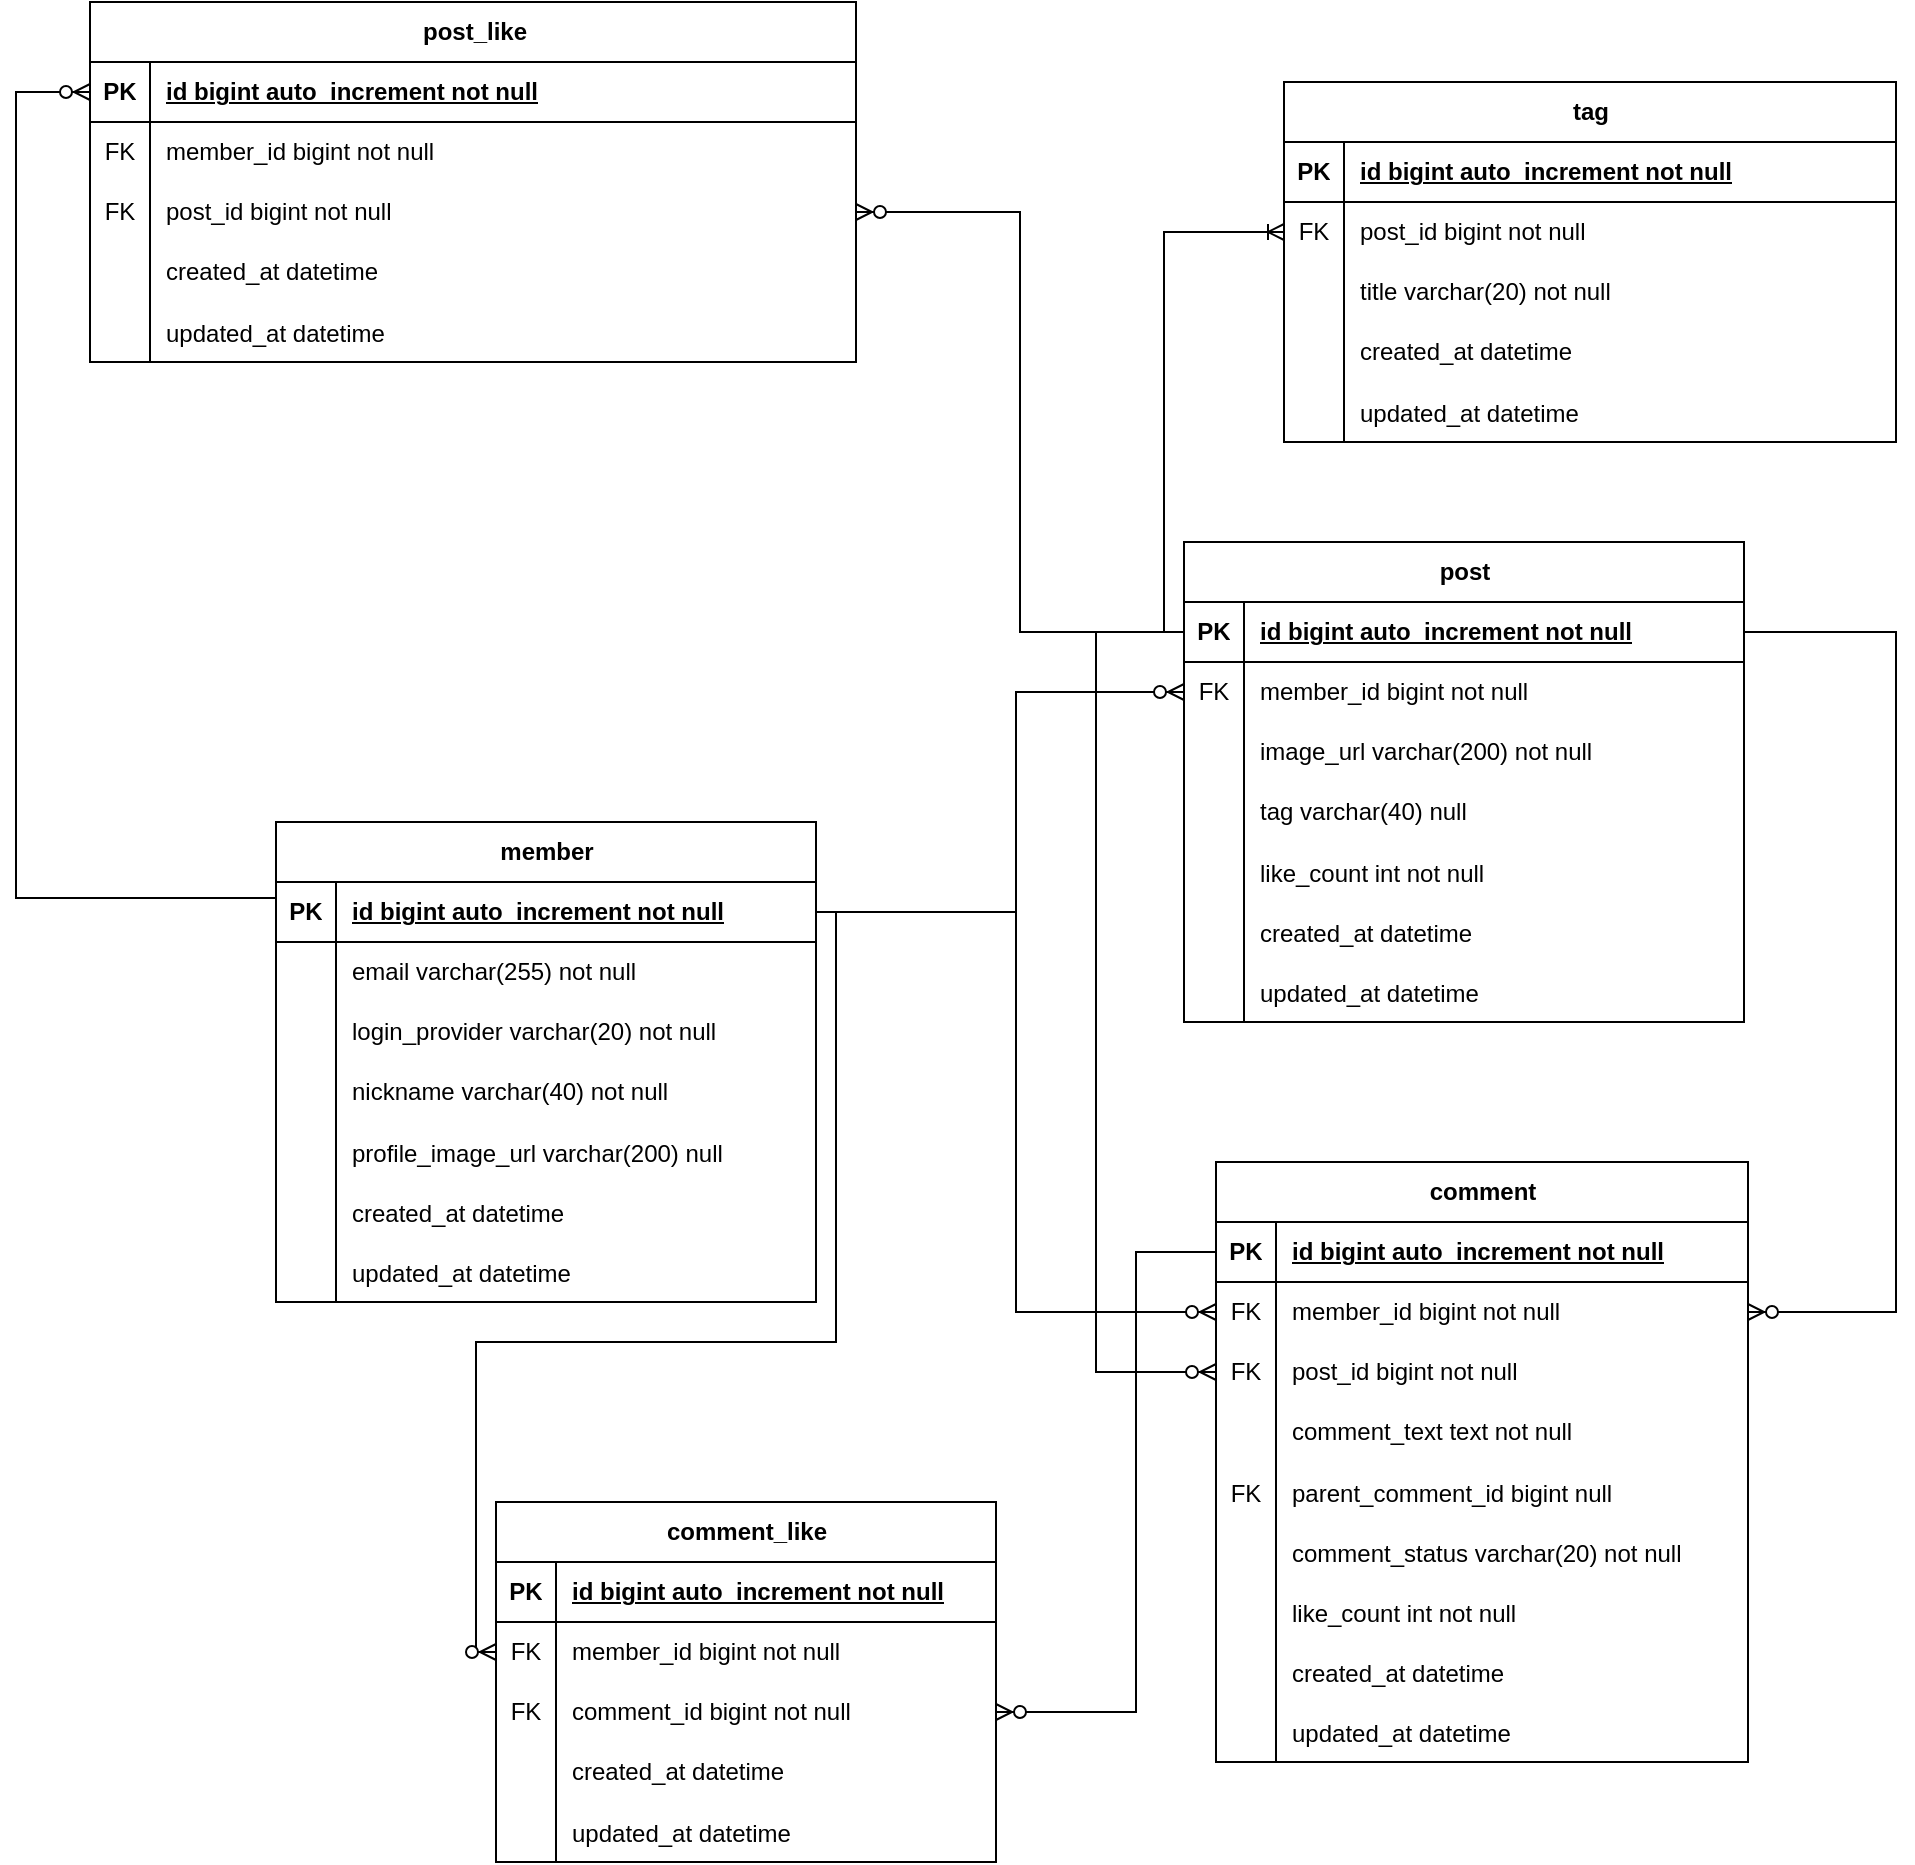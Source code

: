 <mxfile version="24.2.5" type="github">
  <diagram id="C5RBs43oDa-KdzZeNtuy" name="Page-1">
    <mxGraphModel dx="2069" dy="1954" grid="1" gridSize="10" guides="1" tooltips="1" connect="1" arrows="1" fold="1" page="1" pageScale="1" pageWidth="827" pageHeight="1169" math="0" shadow="0">
      <root>
        <mxCell id="WIyWlLk6GJQsqaUBKTNV-0" />
        <mxCell id="WIyWlLk6GJQsqaUBKTNV-1" parent="WIyWlLk6GJQsqaUBKTNV-0" />
        <mxCell id="ZYRQew-c0iRV19jDSgAl-0" value="member" style="shape=table;startSize=30;container=1;collapsible=1;childLayout=tableLayout;fixedRows=1;rowLines=0;fontStyle=1;align=center;resizeLast=1;html=1;" parent="WIyWlLk6GJQsqaUBKTNV-1" vertex="1">
          <mxGeometry x="-40" y="280" width="270" height="240" as="geometry" />
        </mxCell>
        <mxCell id="ZYRQew-c0iRV19jDSgAl-1" value="" style="shape=tableRow;horizontal=0;startSize=0;swimlaneHead=0;swimlaneBody=0;fillColor=none;collapsible=0;dropTarget=0;points=[[0,0.5],[1,0.5]];portConstraint=eastwest;top=0;left=0;right=0;bottom=1;" parent="ZYRQew-c0iRV19jDSgAl-0" vertex="1">
          <mxGeometry y="30" width="270" height="30" as="geometry" />
        </mxCell>
        <mxCell id="ZYRQew-c0iRV19jDSgAl-2" value="PK" style="shape=partialRectangle;connectable=0;fillColor=none;top=0;left=0;bottom=0;right=0;fontStyle=1;overflow=hidden;whiteSpace=wrap;html=1;" parent="ZYRQew-c0iRV19jDSgAl-1" vertex="1">
          <mxGeometry width="30" height="30" as="geometry">
            <mxRectangle width="30" height="30" as="alternateBounds" />
          </mxGeometry>
        </mxCell>
        <mxCell id="ZYRQew-c0iRV19jDSgAl-3" value="id bigint auto_increment not null" style="shape=partialRectangle;connectable=0;fillColor=none;top=0;left=0;bottom=0;right=0;align=left;spacingLeft=6;fontStyle=5;overflow=hidden;whiteSpace=wrap;html=1;" parent="ZYRQew-c0iRV19jDSgAl-1" vertex="1">
          <mxGeometry x="30" width="240" height="30" as="geometry">
            <mxRectangle width="240" height="30" as="alternateBounds" />
          </mxGeometry>
        </mxCell>
        <mxCell id="ZYRQew-c0iRV19jDSgAl-4" value="" style="shape=tableRow;horizontal=0;startSize=0;swimlaneHead=0;swimlaneBody=0;fillColor=none;collapsible=0;dropTarget=0;points=[[0,0.5],[1,0.5]];portConstraint=eastwest;top=0;left=0;right=0;bottom=0;" parent="ZYRQew-c0iRV19jDSgAl-0" vertex="1">
          <mxGeometry y="60" width="270" height="30" as="geometry" />
        </mxCell>
        <mxCell id="ZYRQew-c0iRV19jDSgAl-5" value="" style="shape=partialRectangle;connectable=0;fillColor=none;top=0;left=0;bottom=0;right=0;editable=1;overflow=hidden;whiteSpace=wrap;html=1;" parent="ZYRQew-c0iRV19jDSgAl-4" vertex="1">
          <mxGeometry width="30" height="30" as="geometry">
            <mxRectangle width="30" height="30" as="alternateBounds" />
          </mxGeometry>
        </mxCell>
        <mxCell id="ZYRQew-c0iRV19jDSgAl-6" value="email varchar(255) not null" style="shape=partialRectangle;connectable=0;fillColor=none;top=0;left=0;bottom=0;right=0;align=left;spacingLeft=6;overflow=hidden;whiteSpace=wrap;html=1;" parent="ZYRQew-c0iRV19jDSgAl-4" vertex="1">
          <mxGeometry x="30" width="240" height="30" as="geometry">
            <mxRectangle width="240" height="30" as="alternateBounds" />
          </mxGeometry>
        </mxCell>
        <mxCell id="ZYRQew-c0iRV19jDSgAl-7" value="" style="shape=tableRow;horizontal=0;startSize=0;swimlaneHead=0;swimlaneBody=0;fillColor=none;collapsible=0;dropTarget=0;points=[[0,0.5],[1,0.5]];portConstraint=eastwest;top=0;left=0;right=0;bottom=0;" parent="ZYRQew-c0iRV19jDSgAl-0" vertex="1">
          <mxGeometry y="90" width="270" height="30" as="geometry" />
        </mxCell>
        <mxCell id="ZYRQew-c0iRV19jDSgAl-8" value="" style="shape=partialRectangle;connectable=0;fillColor=none;top=0;left=0;bottom=0;right=0;editable=1;overflow=hidden;whiteSpace=wrap;html=1;" parent="ZYRQew-c0iRV19jDSgAl-7" vertex="1">
          <mxGeometry width="30" height="30" as="geometry">
            <mxRectangle width="30" height="30" as="alternateBounds" />
          </mxGeometry>
        </mxCell>
        <mxCell id="ZYRQew-c0iRV19jDSgAl-9" value="login_provider varchar(20) not null" style="shape=partialRectangle;connectable=0;fillColor=none;top=0;left=0;bottom=0;right=0;align=left;spacingLeft=6;overflow=hidden;whiteSpace=wrap;html=1;" parent="ZYRQew-c0iRV19jDSgAl-7" vertex="1">
          <mxGeometry x="30" width="240" height="30" as="geometry">
            <mxRectangle width="240" height="30" as="alternateBounds" />
          </mxGeometry>
        </mxCell>
        <mxCell id="ZYRQew-c0iRV19jDSgAl-10" value="" style="shape=tableRow;horizontal=0;startSize=0;swimlaneHead=0;swimlaneBody=0;fillColor=none;collapsible=0;dropTarget=0;points=[[0,0.5],[1,0.5]];portConstraint=eastwest;top=0;left=0;right=0;bottom=0;" parent="ZYRQew-c0iRV19jDSgAl-0" vertex="1">
          <mxGeometry y="120" width="270" height="30" as="geometry" />
        </mxCell>
        <mxCell id="ZYRQew-c0iRV19jDSgAl-11" value="" style="shape=partialRectangle;connectable=0;fillColor=none;top=0;left=0;bottom=0;right=0;editable=1;overflow=hidden;whiteSpace=wrap;html=1;" parent="ZYRQew-c0iRV19jDSgAl-10" vertex="1">
          <mxGeometry width="30" height="30" as="geometry">
            <mxRectangle width="30" height="30" as="alternateBounds" />
          </mxGeometry>
        </mxCell>
        <mxCell id="ZYRQew-c0iRV19jDSgAl-12" value="nickname varchar(40) not null" style="shape=partialRectangle;connectable=0;fillColor=none;top=0;left=0;bottom=0;right=0;align=left;spacingLeft=6;overflow=hidden;whiteSpace=wrap;html=1;" parent="ZYRQew-c0iRV19jDSgAl-10" vertex="1">
          <mxGeometry x="30" width="240" height="30" as="geometry">
            <mxRectangle width="240" height="30" as="alternateBounds" />
          </mxGeometry>
        </mxCell>
        <mxCell id="ZYRQew-c0iRV19jDSgAl-13" value="" style="shape=tableRow;horizontal=0;startSize=0;swimlaneHead=0;swimlaneBody=0;fillColor=none;collapsible=0;dropTarget=0;points=[[0,0.5],[1,0.5]];portConstraint=eastwest;top=0;left=0;right=0;bottom=0;" parent="ZYRQew-c0iRV19jDSgAl-0" vertex="1">
          <mxGeometry y="150" width="270" height="30" as="geometry" />
        </mxCell>
        <mxCell id="ZYRQew-c0iRV19jDSgAl-14" value="" style="shape=partialRectangle;connectable=0;fillColor=none;top=0;left=0;bottom=0;right=0;editable=1;overflow=hidden;" parent="ZYRQew-c0iRV19jDSgAl-13" vertex="1">
          <mxGeometry width="30" height="30" as="geometry">
            <mxRectangle width="30" height="30" as="alternateBounds" />
          </mxGeometry>
        </mxCell>
        <mxCell id="ZYRQew-c0iRV19jDSgAl-15" value="profile_image_url varchar(200) null" style="shape=partialRectangle;connectable=0;fillColor=none;top=0;left=0;bottom=0;right=0;align=left;spacingLeft=6;overflow=hidden;" parent="ZYRQew-c0iRV19jDSgAl-13" vertex="1">
          <mxGeometry x="30" width="240" height="30" as="geometry">
            <mxRectangle width="240" height="30" as="alternateBounds" />
          </mxGeometry>
        </mxCell>
        <mxCell id="ZYRQew-c0iRV19jDSgAl-16" value="" style="shape=tableRow;horizontal=0;startSize=0;swimlaneHead=0;swimlaneBody=0;fillColor=none;collapsible=0;dropTarget=0;points=[[0,0.5],[1,0.5]];portConstraint=eastwest;top=0;left=0;right=0;bottom=0;" parent="ZYRQew-c0iRV19jDSgAl-0" vertex="1">
          <mxGeometry y="180" width="270" height="30" as="geometry" />
        </mxCell>
        <mxCell id="ZYRQew-c0iRV19jDSgAl-17" value="" style="shape=partialRectangle;connectable=0;fillColor=none;top=0;left=0;bottom=0;right=0;editable=1;overflow=hidden;" parent="ZYRQew-c0iRV19jDSgAl-16" vertex="1">
          <mxGeometry width="30" height="30" as="geometry">
            <mxRectangle width="30" height="30" as="alternateBounds" />
          </mxGeometry>
        </mxCell>
        <mxCell id="ZYRQew-c0iRV19jDSgAl-18" value="created_at datetime" style="shape=partialRectangle;connectable=0;fillColor=none;top=0;left=0;bottom=0;right=0;align=left;spacingLeft=6;overflow=hidden;" parent="ZYRQew-c0iRV19jDSgAl-16" vertex="1">
          <mxGeometry x="30" width="240" height="30" as="geometry">
            <mxRectangle width="240" height="30" as="alternateBounds" />
          </mxGeometry>
        </mxCell>
        <mxCell id="ZYRQew-c0iRV19jDSgAl-19" value="" style="shape=tableRow;horizontal=0;startSize=0;swimlaneHead=0;swimlaneBody=0;fillColor=none;collapsible=0;dropTarget=0;points=[[0,0.5],[1,0.5]];portConstraint=eastwest;top=0;left=0;right=0;bottom=0;" parent="ZYRQew-c0iRV19jDSgAl-0" vertex="1">
          <mxGeometry y="210" width="270" height="30" as="geometry" />
        </mxCell>
        <mxCell id="ZYRQew-c0iRV19jDSgAl-20" value="" style="shape=partialRectangle;connectable=0;fillColor=none;top=0;left=0;bottom=0;right=0;editable=1;overflow=hidden;" parent="ZYRQew-c0iRV19jDSgAl-19" vertex="1">
          <mxGeometry width="30" height="30" as="geometry">
            <mxRectangle width="30" height="30" as="alternateBounds" />
          </mxGeometry>
        </mxCell>
        <mxCell id="ZYRQew-c0iRV19jDSgAl-21" value="updated_at datetime" style="shape=partialRectangle;connectable=0;fillColor=none;top=0;left=0;bottom=0;right=0;align=left;spacingLeft=6;overflow=hidden;" parent="ZYRQew-c0iRV19jDSgAl-19" vertex="1">
          <mxGeometry x="30" width="240" height="30" as="geometry">
            <mxRectangle width="240" height="30" as="alternateBounds" />
          </mxGeometry>
        </mxCell>
        <mxCell id="ZYRQew-c0iRV19jDSgAl-22" value="" style="fontSize=12;html=1;endArrow=ERzeroToMany;endFill=1;rounded=0;entryX=0;entryY=0.5;entryDx=0;entryDy=0;exitX=1;exitY=0.5;exitDx=0;exitDy=0;edgeStyle=orthogonalEdgeStyle;" parent="WIyWlLk6GJQsqaUBKTNV-1" source="ZYRQew-c0iRV19jDSgAl-1" target="ZYRQew-c0iRV19jDSgAl-43" edge="1">
          <mxGeometry width="100" height="100" relative="1" as="geometry">
            <mxPoint x="550" y="240" as="sourcePoint" />
            <mxPoint x="630" y="140" as="targetPoint" />
            <Array as="points">
              <mxPoint x="330" y="325" />
              <mxPoint x="330" y="215" />
            </Array>
          </mxGeometry>
        </mxCell>
        <mxCell id="ZYRQew-c0iRV19jDSgAl-23" value="post_like" style="shape=table;startSize=30;container=1;collapsible=1;childLayout=tableLayout;fixedRows=1;rowLines=0;fontStyle=1;align=center;resizeLast=1;html=1;" parent="WIyWlLk6GJQsqaUBKTNV-1" vertex="1">
          <mxGeometry x="-133" y="-130" width="383" height="180" as="geometry" />
        </mxCell>
        <mxCell id="ZYRQew-c0iRV19jDSgAl-24" value="" style="shape=tableRow;horizontal=0;startSize=0;swimlaneHead=0;swimlaneBody=0;fillColor=none;collapsible=0;dropTarget=0;points=[[0,0.5],[1,0.5]];portConstraint=eastwest;top=0;left=0;right=0;bottom=1;" parent="ZYRQew-c0iRV19jDSgAl-23" vertex="1">
          <mxGeometry y="30" width="383" height="30" as="geometry" />
        </mxCell>
        <mxCell id="ZYRQew-c0iRV19jDSgAl-25" value="PK" style="shape=partialRectangle;connectable=0;fillColor=none;top=0;left=0;bottom=0;right=0;fontStyle=1;overflow=hidden;whiteSpace=wrap;html=1;" parent="ZYRQew-c0iRV19jDSgAl-24" vertex="1">
          <mxGeometry width="30" height="30" as="geometry">
            <mxRectangle width="30" height="30" as="alternateBounds" />
          </mxGeometry>
        </mxCell>
        <mxCell id="ZYRQew-c0iRV19jDSgAl-26" value="id bigint auto_increment not null" style="shape=partialRectangle;connectable=0;fillColor=none;top=0;left=0;bottom=0;right=0;align=left;spacingLeft=6;fontStyle=5;overflow=hidden;whiteSpace=wrap;html=1;" parent="ZYRQew-c0iRV19jDSgAl-24" vertex="1">
          <mxGeometry x="30" width="353" height="30" as="geometry">
            <mxRectangle width="353" height="30" as="alternateBounds" />
          </mxGeometry>
        </mxCell>
        <mxCell id="ZYRQew-c0iRV19jDSgAl-27" value="" style="shape=tableRow;horizontal=0;startSize=0;swimlaneHead=0;swimlaneBody=0;fillColor=none;collapsible=0;dropTarget=0;points=[[0,0.5],[1,0.5]];portConstraint=eastwest;top=0;left=0;right=0;bottom=0;" parent="ZYRQew-c0iRV19jDSgAl-23" vertex="1">
          <mxGeometry y="60" width="383" height="30" as="geometry" />
        </mxCell>
        <mxCell id="ZYRQew-c0iRV19jDSgAl-28" value="&lt;div&gt;FK&lt;/div&gt;" style="shape=partialRectangle;connectable=0;fillColor=none;top=0;left=0;bottom=0;right=0;editable=1;overflow=hidden;whiteSpace=wrap;html=1;" parent="ZYRQew-c0iRV19jDSgAl-27" vertex="1">
          <mxGeometry width="30" height="30" as="geometry">
            <mxRectangle width="30" height="30" as="alternateBounds" />
          </mxGeometry>
        </mxCell>
        <mxCell id="ZYRQew-c0iRV19jDSgAl-29" value="member_id bigint not null" style="shape=partialRectangle;connectable=0;fillColor=none;top=0;left=0;bottom=0;right=0;align=left;spacingLeft=6;overflow=hidden;whiteSpace=wrap;html=1;" parent="ZYRQew-c0iRV19jDSgAl-27" vertex="1">
          <mxGeometry x="30" width="353" height="30" as="geometry">
            <mxRectangle width="353" height="30" as="alternateBounds" />
          </mxGeometry>
        </mxCell>
        <mxCell id="ZYRQew-c0iRV19jDSgAl-30" value="" style="shape=tableRow;horizontal=0;startSize=0;swimlaneHead=0;swimlaneBody=0;fillColor=none;collapsible=0;dropTarget=0;points=[[0,0.5],[1,0.5]];portConstraint=eastwest;top=0;left=0;right=0;bottom=0;" parent="ZYRQew-c0iRV19jDSgAl-23" vertex="1">
          <mxGeometry y="90" width="383" height="30" as="geometry" />
        </mxCell>
        <mxCell id="ZYRQew-c0iRV19jDSgAl-31" value="FK" style="shape=partialRectangle;connectable=0;fillColor=none;top=0;left=0;bottom=0;right=0;editable=1;overflow=hidden;whiteSpace=wrap;html=1;" parent="ZYRQew-c0iRV19jDSgAl-30" vertex="1">
          <mxGeometry width="30" height="30" as="geometry">
            <mxRectangle width="30" height="30" as="alternateBounds" />
          </mxGeometry>
        </mxCell>
        <mxCell id="ZYRQew-c0iRV19jDSgAl-32" value="post_id bigint not null" style="shape=partialRectangle;connectable=0;fillColor=none;top=0;left=0;bottom=0;right=0;align=left;spacingLeft=6;overflow=hidden;whiteSpace=wrap;html=1;" parent="ZYRQew-c0iRV19jDSgAl-30" vertex="1">
          <mxGeometry x="30" width="353" height="30" as="geometry">
            <mxRectangle width="353" height="30" as="alternateBounds" />
          </mxGeometry>
        </mxCell>
        <mxCell id="ZYRQew-c0iRV19jDSgAl-33" value="" style="shape=tableRow;horizontal=0;startSize=0;swimlaneHead=0;swimlaneBody=0;fillColor=none;collapsible=0;dropTarget=0;points=[[0,0.5],[1,0.5]];portConstraint=eastwest;top=0;left=0;right=0;bottom=0;" parent="ZYRQew-c0iRV19jDSgAl-23" vertex="1">
          <mxGeometry y="120" width="383" height="30" as="geometry" />
        </mxCell>
        <mxCell id="ZYRQew-c0iRV19jDSgAl-34" value="" style="shape=partialRectangle;connectable=0;fillColor=none;top=0;left=0;bottom=0;right=0;editable=1;overflow=hidden;whiteSpace=wrap;html=1;" parent="ZYRQew-c0iRV19jDSgAl-33" vertex="1">
          <mxGeometry width="30" height="30" as="geometry">
            <mxRectangle width="30" height="30" as="alternateBounds" />
          </mxGeometry>
        </mxCell>
        <mxCell id="ZYRQew-c0iRV19jDSgAl-35" value="created_at datetime" style="shape=partialRectangle;connectable=0;fillColor=none;top=0;left=0;bottom=0;right=0;align=left;spacingLeft=6;overflow=hidden;whiteSpace=wrap;html=1;" parent="ZYRQew-c0iRV19jDSgAl-33" vertex="1">
          <mxGeometry x="30" width="353" height="30" as="geometry">
            <mxRectangle width="353" height="30" as="alternateBounds" />
          </mxGeometry>
        </mxCell>
        <mxCell id="ZYRQew-c0iRV19jDSgAl-36" value="" style="shape=tableRow;horizontal=0;startSize=0;swimlaneHead=0;swimlaneBody=0;fillColor=none;collapsible=0;dropTarget=0;points=[[0,0.5],[1,0.5]];portConstraint=eastwest;top=0;left=0;right=0;bottom=0;" parent="ZYRQew-c0iRV19jDSgAl-23" vertex="1">
          <mxGeometry y="150" width="383" height="30" as="geometry" />
        </mxCell>
        <mxCell id="ZYRQew-c0iRV19jDSgAl-37" value="" style="shape=partialRectangle;connectable=0;fillColor=none;top=0;left=0;bottom=0;right=0;editable=1;overflow=hidden;" parent="ZYRQew-c0iRV19jDSgAl-36" vertex="1">
          <mxGeometry width="30" height="30" as="geometry">
            <mxRectangle width="30" height="30" as="alternateBounds" />
          </mxGeometry>
        </mxCell>
        <mxCell id="ZYRQew-c0iRV19jDSgAl-38" value="updated_at datetime" style="shape=partialRectangle;connectable=0;fillColor=none;top=0;left=0;bottom=0;right=0;align=left;spacingLeft=6;overflow=hidden;" parent="ZYRQew-c0iRV19jDSgAl-36" vertex="1">
          <mxGeometry x="30" width="353" height="30" as="geometry">
            <mxRectangle width="353" height="30" as="alternateBounds" />
          </mxGeometry>
        </mxCell>
        <mxCell id="ZYRQew-c0iRV19jDSgAl-39" value="post" style="shape=table;startSize=30;container=1;collapsible=1;childLayout=tableLayout;fixedRows=1;rowLines=0;fontStyle=1;align=center;resizeLast=1;html=1;" parent="WIyWlLk6GJQsqaUBKTNV-1" vertex="1">
          <mxGeometry x="414" y="140" width="280" height="240" as="geometry" />
        </mxCell>
        <mxCell id="ZYRQew-c0iRV19jDSgAl-40" value="" style="shape=tableRow;horizontal=0;startSize=0;swimlaneHead=0;swimlaneBody=0;fillColor=none;collapsible=0;dropTarget=0;points=[[0,0.5],[1,0.5]];portConstraint=eastwest;top=0;left=0;right=0;bottom=1;" parent="ZYRQew-c0iRV19jDSgAl-39" vertex="1">
          <mxGeometry y="30" width="280" height="30" as="geometry" />
        </mxCell>
        <mxCell id="ZYRQew-c0iRV19jDSgAl-41" value="PK" style="shape=partialRectangle;connectable=0;fillColor=none;top=0;left=0;bottom=0;right=0;fontStyle=1;overflow=hidden;whiteSpace=wrap;html=1;" parent="ZYRQew-c0iRV19jDSgAl-40" vertex="1">
          <mxGeometry width="30" height="30" as="geometry">
            <mxRectangle width="30" height="30" as="alternateBounds" />
          </mxGeometry>
        </mxCell>
        <mxCell id="ZYRQew-c0iRV19jDSgAl-42" value="id bigint auto_increment not null" style="shape=partialRectangle;connectable=0;fillColor=none;top=0;left=0;bottom=0;right=0;align=left;spacingLeft=6;fontStyle=5;overflow=hidden;whiteSpace=wrap;html=1;" parent="ZYRQew-c0iRV19jDSgAl-40" vertex="1">
          <mxGeometry x="30" width="250" height="30" as="geometry">
            <mxRectangle width="250" height="30" as="alternateBounds" />
          </mxGeometry>
        </mxCell>
        <mxCell id="ZYRQew-c0iRV19jDSgAl-43" value="" style="shape=tableRow;horizontal=0;startSize=0;swimlaneHead=0;swimlaneBody=0;fillColor=none;collapsible=0;dropTarget=0;points=[[0,0.5],[1,0.5]];portConstraint=eastwest;top=0;left=0;right=0;bottom=0;" parent="ZYRQew-c0iRV19jDSgAl-39" vertex="1">
          <mxGeometry y="60" width="280" height="30" as="geometry" />
        </mxCell>
        <mxCell id="ZYRQew-c0iRV19jDSgAl-44" value="FK" style="shape=partialRectangle;connectable=0;fillColor=none;top=0;left=0;bottom=0;right=0;editable=1;overflow=hidden;whiteSpace=wrap;html=1;" parent="ZYRQew-c0iRV19jDSgAl-43" vertex="1">
          <mxGeometry width="30" height="30" as="geometry">
            <mxRectangle width="30" height="30" as="alternateBounds" />
          </mxGeometry>
        </mxCell>
        <mxCell id="ZYRQew-c0iRV19jDSgAl-45" value="member_id bigint not null" style="shape=partialRectangle;connectable=0;fillColor=none;top=0;left=0;bottom=0;right=0;align=left;spacingLeft=6;overflow=hidden;whiteSpace=wrap;html=1;" parent="ZYRQew-c0iRV19jDSgAl-43" vertex="1">
          <mxGeometry x="30" width="250" height="30" as="geometry">
            <mxRectangle width="250" height="30" as="alternateBounds" />
          </mxGeometry>
        </mxCell>
        <mxCell id="ZYRQew-c0iRV19jDSgAl-46" value="" style="shape=tableRow;horizontal=0;startSize=0;swimlaneHead=0;swimlaneBody=0;fillColor=none;collapsible=0;dropTarget=0;points=[[0,0.5],[1,0.5]];portConstraint=eastwest;top=0;left=0;right=0;bottom=0;" parent="ZYRQew-c0iRV19jDSgAl-39" vertex="1">
          <mxGeometry y="90" width="280" height="30" as="geometry" />
        </mxCell>
        <mxCell id="ZYRQew-c0iRV19jDSgAl-47" value="" style="shape=partialRectangle;connectable=0;fillColor=none;top=0;left=0;bottom=0;right=0;editable=1;overflow=hidden;whiteSpace=wrap;html=1;" parent="ZYRQew-c0iRV19jDSgAl-46" vertex="1">
          <mxGeometry width="30" height="30" as="geometry">
            <mxRectangle width="30" height="30" as="alternateBounds" />
          </mxGeometry>
        </mxCell>
        <mxCell id="ZYRQew-c0iRV19jDSgAl-48" value="image_url varchar(200) not null" style="shape=partialRectangle;connectable=0;fillColor=none;top=0;left=0;bottom=0;right=0;align=left;spacingLeft=6;overflow=hidden;whiteSpace=wrap;html=1;" parent="ZYRQew-c0iRV19jDSgAl-46" vertex="1">
          <mxGeometry x="30" width="250" height="30" as="geometry">
            <mxRectangle width="250" height="30" as="alternateBounds" />
          </mxGeometry>
        </mxCell>
        <mxCell id="ZYRQew-c0iRV19jDSgAl-49" value="" style="shape=tableRow;horizontal=0;startSize=0;swimlaneHead=0;swimlaneBody=0;fillColor=none;collapsible=0;dropTarget=0;points=[[0,0.5],[1,0.5]];portConstraint=eastwest;top=0;left=0;right=0;bottom=0;" parent="ZYRQew-c0iRV19jDSgAl-39" vertex="1">
          <mxGeometry y="120" width="280" height="30" as="geometry" />
        </mxCell>
        <mxCell id="ZYRQew-c0iRV19jDSgAl-50" value="" style="shape=partialRectangle;connectable=0;fillColor=none;top=0;left=0;bottom=0;right=0;editable=1;overflow=hidden;whiteSpace=wrap;html=1;" parent="ZYRQew-c0iRV19jDSgAl-49" vertex="1">
          <mxGeometry width="30" height="30" as="geometry">
            <mxRectangle width="30" height="30" as="alternateBounds" />
          </mxGeometry>
        </mxCell>
        <mxCell id="ZYRQew-c0iRV19jDSgAl-51" value="tag varchar(40) null" style="shape=partialRectangle;connectable=0;fillColor=none;top=0;left=0;bottom=0;right=0;align=left;spacingLeft=6;overflow=hidden;whiteSpace=wrap;html=1;" parent="ZYRQew-c0iRV19jDSgAl-49" vertex="1">
          <mxGeometry x="30" width="250" height="30" as="geometry">
            <mxRectangle width="250" height="30" as="alternateBounds" />
          </mxGeometry>
        </mxCell>
        <mxCell id="ZYRQew-c0iRV19jDSgAl-52" value="" style="shape=tableRow;horizontal=0;startSize=0;swimlaneHead=0;swimlaneBody=0;fillColor=none;collapsible=0;dropTarget=0;points=[[0,0.5],[1,0.5]];portConstraint=eastwest;top=0;left=0;right=0;bottom=0;" parent="ZYRQew-c0iRV19jDSgAl-39" vertex="1">
          <mxGeometry y="150" width="280" height="30" as="geometry" />
        </mxCell>
        <mxCell id="ZYRQew-c0iRV19jDSgAl-53" value="" style="shape=partialRectangle;connectable=0;fillColor=none;top=0;left=0;bottom=0;right=0;editable=1;overflow=hidden;" parent="ZYRQew-c0iRV19jDSgAl-52" vertex="1">
          <mxGeometry width="30" height="30" as="geometry">
            <mxRectangle width="30" height="30" as="alternateBounds" />
          </mxGeometry>
        </mxCell>
        <mxCell id="ZYRQew-c0iRV19jDSgAl-54" value="like_count int not null" style="shape=partialRectangle;connectable=0;fillColor=none;top=0;left=0;bottom=0;right=0;align=left;spacingLeft=6;overflow=hidden;" parent="ZYRQew-c0iRV19jDSgAl-52" vertex="1">
          <mxGeometry x="30" width="250" height="30" as="geometry">
            <mxRectangle width="250" height="30" as="alternateBounds" />
          </mxGeometry>
        </mxCell>
        <mxCell id="ZYRQew-c0iRV19jDSgAl-55" value="" style="shape=tableRow;horizontal=0;startSize=0;swimlaneHead=0;swimlaneBody=0;fillColor=none;collapsible=0;dropTarget=0;points=[[0,0.5],[1,0.5]];portConstraint=eastwest;top=0;left=0;right=0;bottom=0;" parent="ZYRQew-c0iRV19jDSgAl-39" vertex="1">
          <mxGeometry y="180" width="280" height="30" as="geometry" />
        </mxCell>
        <mxCell id="ZYRQew-c0iRV19jDSgAl-56" value="" style="shape=partialRectangle;connectable=0;fillColor=none;top=0;left=0;bottom=0;right=0;editable=1;overflow=hidden;" parent="ZYRQew-c0iRV19jDSgAl-55" vertex="1">
          <mxGeometry width="30" height="30" as="geometry">
            <mxRectangle width="30" height="30" as="alternateBounds" />
          </mxGeometry>
        </mxCell>
        <mxCell id="ZYRQew-c0iRV19jDSgAl-57" value="created_at datetime" style="shape=partialRectangle;connectable=0;fillColor=none;top=0;left=0;bottom=0;right=0;align=left;spacingLeft=6;overflow=hidden;" parent="ZYRQew-c0iRV19jDSgAl-55" vertex="1">
          <mxGeometry x="30" width="250" height="30" as="geometry">
            <mxRectangle width="250" height="30" as="alternateBounds" />
          </mxGeometry>
        </mxCell>
        <mxCell id="ZYRQew-c0iRV19jDSgAl-58" value="" style="shape=tableRow;horizontal=0;startSize=0;swimlaneHead=0;swimlaneBody=0;fillColor=none;collapsible=0;dropTarget=0;points=[[0,0.5],[1,0.5]];portConstraint=eastwest;top=0;left=0;right=0;bottom=0;" parent="ZYRQew-c0iRV19jDSgAl-39" vertex="1">
          <mxGeometry y="210" width="280" height="30" as="geometry" />
        </mxCell>
        <mxCell id="ZYRQew-c0iRV19jDSgAl-59" value="" style="shape=partialRectangle;connectable=0;fillColor=none;top=0;left=0;bottom=0;right=0;editable=1;overflow=hidden;" parent="ZYRQew-c0iRV19jDSgAl-58" vertex="1">
          <mxGeometry width="30" height="30" as="geometry">
            <mxRectangle width="30" height="30" as="alternateBounds" />
          </mxGeometry>
        </mxCell>
        <mxCell id="ZYRQew-c0iRV19jDSgAl-60" value="updated_at datetime" style="shape=partialRectangle;connectable=0;fillColor=none;top=0;left=0;bottom=0;right=0;align=left;spacingLeft=6;overflow=hidden;" parent="ZYRQew-c0iRV19jDSgAl-58" vertex="1">
          <mxGeometry x="30" width="250" height="30" as="geometry">
            <mxRectangle width="250" height="30" as="alternateBounds" />
          </mxGeometry>
        </mxCell>
        <mxCell id="ZYRQew-c0iRV19jDSgAl-61" value="" style="fontSize=12;html=1;endArrow=ERzeroToMany;endFill=1;rounded=0;exitX=0;exitY=0.267;exitDx=0;exitDy=0;exitPerimeter=0;entryX=0;entryY=0.5;entryDx=0;entryDy=0;edgeStyle=orthogonalEdgeStyle;" parent="WIyWlLk6GJQsqaUBKTNV-1" source="ZYRQew-c0iRV19jDSgAl-1" target="ZYRQew-c0iRV19jDSgAl-24" edge="1">
          <mxGeometry width="100" height="100" relative="1" as="geometry">
            <mxPoint x="-160" y="390" as="sourcePoint" />
            <mxPoint x="-270" y="530" as="targetPoint" />
            <Array as="points">
              <mxPoint x="-170" y="318" />
              <mxPoint x="-170" y="-85" />
            </Array>
          </mxGeometry>
        </mxCell>
        <mxCell id="ZYRQew-c0iRV19jDSgAl-62" value="" style="fontSize=12;html=1;endArrow=ERzeroToMany;endFill=1;rounded=0;exitX=0;exitY=0.5;exitDx=0;exitDy=0;entryX=1;entryY=0.5;entryDx=0;entryDy=0;edgeStyle=orthogonalEdgeStyle;" parent="WIyWlLk6GJQsqaUBKTNV-1" source="ZYRQew-c0iRV19jDSgAl-40" target="ZYRQew-c0iRV19jDSgAl-30" edge="1">
          <mxGeometry width="100" height="100" relative="1" as="geometry">
            <mxPoint x="730" y="620" as="sourcePoint" />
            <mxPoint x="650" y="360" as="targetPoint" />
          </mxGeometry>
        </mxCell>
        <mxCell id="ZYRQew-c0iRV19jDSgAl-63" value="" style="fontSize=12;html=1;endArrow=ERzeroToMany;endFill=1;rounded=0;entryX=0;entryY=0.5;entryDx=0;entryDy=0;exitX=1;exitY=0.5;exitDx=0;exitDy=0;edgeStyle=orthogonalEdgeStyle;" parent="WIyWlLk6GJQsqaUBKTNV-1" source="ZYRQew-c0iRV19jDSgAl-1" target="ZYRQew-c0iRV19jDSgAl-69" edge="1">
          <mxGeometry width="100" height="100" relative="1" as="geometry">
            <mxPoint x="550" y="700" as="sourcePoint" />
            <mxPoint x="650" y="600" as="targetPoint" />
          </mxGeometry>
        </mxCell>
        <mxCell id="ZYRQew-c0iRV19jDSgAl-64" value="" style="fontSize=12;html=1;endArrow=ERzeroToMany;endFill=1;rounded=0;exitX=1;exitY=0.5;exitDx=0;exitDy=0;entryX=1;entryY=0.5;entryDx=0;entryDy=0;edgeStyle=orthogonalEdgeStyle;" parent="WIyWlLk6GJQsqaUBKTNV-1" source="ZYRQew-c0iRV19jDSgAl-40" target="ZYRQew-c0iRV19jDSgAl-69" edge="1">
          <mxGeometry width="100" height="100" relative="1" as="geometry">
            <mxPoint x="748.5" y="245" as="sourcePoint" />
            <mxPoint x="748.5" y="555" as="targetPoint" />
            <Array as="points">
              <mxPoint x="770" y="185" />
              <mxPoint x="770" y="525" />
            </Array>
          </mxGeometry>
        </mxCell>
        <mxCell id="ZYRQew-c0iRV19jDSgAl-65" value="comment" style="shape=table;startSize=30;container=1;collapsible=1;childLayout=tableLayout;fixedRows=1;rowLines=0;fontStyle=1;align=center;resizeLast=1;html=1;" parent="WIyWlLk6GJQsqaUBKTNV-1" vertex="1">
          <mxGeometry x="430" y="450" width="266" height="300" as="geometry" />
        </mxCell>
        <mxCell id="ZYRQew-c0iRV19jDSgAl-66" value="" style="shape=tableRow;horizontal=0;startSize=0;swimlaneHead=0;swimlaneBody=0;fillColor=none;collapsible=0;dropTarget=0;points=[[0,0.5],[1,0.5]];portConstraint=eastwest;top=0;left=0;right=0;bottom=1;" parent="ZYRQew-c0iRV19jDSgAl-65" vertex="1">
          <mxGeometry y="30" width="266" height="30" as="geometry" />
        </mxCell>
        <mxCell id="ZYRQew-c0iRV19jDSgAl-67" value="PK" style="shape=partialRectangle;connectable=0;fillColor=none;top=0;left=0;bottom=0;right=0;fontStyle=1;overflow=hidden;whiteSpace=wrap;html=1;" parent="ZYRQew-c0iRV19jDSgAl-66" vertex="1">
          <mxGeometry width="30" height="30" as="geometry">
            <mxRectangle width="30" height="30" as="alternateBounds" />
          </mxGeometry>
        </mxCell>
        <mxCell id="ZYRQew-c0iRV19jDSgAl-68" value="id bigint auto_increment not null" style="shape=partialRectangle;connectable=0;fillColor=none;top=0;left=0;bottom=0;right=0;align=left;spacingLeft=6;fontStyle=5;overflow=hidden;whiteSpace=wrap;html=1;" parent="ZYRQew-c0iRV19jDSgAl-66" vertex="1">
          <mxGeometry x="30" width="236" height="30" as="geometry">
            <mxRectangle width="236" height="30" as="alternateBounds" />
          </mxGeometry>
        </mxCell>
        <mxCell id="ZYRQew-c0iRV19jDSgAl-69" value="" style="shape=tableRow;horizontal=0;startSize=0;swimlaneHead=0;swimlaneBody=0;fillColor=none;collapsible=0;dropTarget=0;points=[[0,0.5],[1,0.5]];portConstraint=eastwest;top=0;left=0;right=0;bottom=0;" parent="ZYRQew-c0iRV19jDSgAl-65" vertex="1">
          <mxGeometry y="60" width="266" height="30" as="geometry" />
        </mxCell>
        <mxCell id="ZYRQew-c0iRV19jDSgAl-70" value="FK" style="shape=partialRectangle;connectable=0;fillColor=none;top=0;left=0;bottom=0;right=0;editable=1;overflow=hidden;whiteSpace=wrap;html=1;" parent="ZYRQew-c0iRV19jDSgAl-69" vertex="1">
          <mxGeometry width="30" height="30" as="geometry">
            <mxRectangle width="30" height="30" as="alternateBounds" />
          </mxGeometry>
        </mxCell>
        <mxCell id="ZYRQew-c0iRV19jDSgAl-71" value="member_id bigint not null" style="shape=partialRectangle;connectable=0;fillColor=none;top=0;left=0;bottom=0;right=0;align=left;spacingLeft=6;overflow=hidden;whiteSpace=wrap;html=1;" parent="ZYRQew-c0iRV19jDSgAl-69" vertex="1">
          <mxGeometry x="30" width="236" height="30" as="geometry">
            <mxRectangle width="236" height="30" as="alternateBounds" />
          </mxGeometry>
        </mxCell>
        <mxCell id="ZYRQew-c0iRV19jDSgAl-72" value="" style="shape=tableRow;horizontal=0;startSize=0;swimlaneHead=0;swimlaneBody=0;fillColor=none;collapsible=0;dropTarget=0;points=[[0,0.5],[1,0.5]];portConstraint=eastwest;top=0;left=0;right=0;bottom=0;" parent="ZYRQew-c0iRV19jDSgAl-65" vertex="1">
          <mxGeometry y="90" width="266" height="30" as="geometry" />
        </mxCell>
        <mxCell id="ZYRQew-c0iRV19jDSgAl-73" value="FK" style="shape=partialRectangle;connectable=0;fillColor=none;top=0;left=0;bottom=0;right=0;editable=1;overflow=hidden;whiteSpace=wrap;html=1;" parent="ZYRQew-c0iRV19jDSgAl-72" vertex="1">
          <mxGeometry width="30" height="30" as="geometry">
            <mxRectangle width="30" height="30" as="alternateBounds" />
          </mxGeometry>
        </mxCell>
        <mxCell id="ZYRQew-c0iRV19jDSgAl-74" value="post_id bigint not null" style="shape=partialRectangle;connectable=0;fillColor=none;top=0;left=0;bottom=0;right=0;align=left;spacingLeft=6;overflow=hidden;whiteSpace=wrap;html=1;" parent="ZYRQew-c0iRV19jDSgAl-72" vertex="1">
          <mxGeometry x="30" width="236" height="30" as="geometry">
            <mxRectangle width="236" height="30" as="alternateBounds" />
          </mxGeometry>
        </mxCell>
        <mxCell id="ZYRQew-c0iRV19jDSgAl-75" value="" style="shape=tableRow;horizontal=0;startSize=0;swimlaneHead=0;swimlaneBody=0;fillColor=none;collapsible=0;dropTarget=0;points=[[0,0.5],[1,0.5]];portConstraint=eastwest;top=0;left=0;right=0;bottom=0;" parent="ZYRQew-c0iRV19jDSgAl-65" vertex="1">
          <mxGeometry y="120" width="266" height="30" as="geometry" />
        </mxCell>
        <mxCell id="ZYRQew-c0iRV19jDSgAl-76" value="" style="shape=partialRectangle;connectable=0;fillColor=none;top=0;left=0;bottom=0;right=0;editable=1;overflow=hidden;whiteSpace=wrap;html=1;" parent="ZYRQew-c0iRV19jDSgAl-75" vertex="1">
          <mxGeometry width="30" height="30" as="geometry">
            <mxRectangle width="30" height="30" as="alternateBounds" />
          </mxGeometry>
        </mxCell>
        <mxCell id="ZYRQew-c0iRV19jDSgAl-77" value="comment_text text not null" style="shape=partialRectangle;connectable=0;fillColor=none;top=0;left=0;bottom=0;right=0;align=left;spacingLeft=6;overflow=hidden;whiteSpace=wrap;html=1;" parent="ZYRQew-c0iRV19jDSgAl-75" vertex="1">
          <mxGeometry x="30" width="236" height="30" as="geometry">
            <mxRectangle width="236" height="30" as="alternateBounds" />
          </mxGeometry>
        </mxCell>
        <mxCell id="ZYRQew-c0iRV19jDSgAl-78" value="" style="shape=tableRow;horizontal=0;startSize=0;swimlaneHead=0;swimlaneBody=0;fillColor=none;collapsible=0;dropTarget=0;points=[[0,0.5],[1,0.5]];portConstraint=eastwest;top=0;left=0;right=0;bottom=0;" parent="ZYRQew-c0iRV19jDSgAl-65" vertex="1">
          <mxGeometry y="150" width="266" height="30" as="geometry" />
        </mxCell>
        <mxCell id="ZYRQew-c0iRV19jDSgAl-79" value="FK" style="shape=partialRectangle;connectable=0;fillColor=none;top=0;left=0;bottom=0;right=0;editable=1;overflow=hidden;" parent="ZYRQew-c0iRV19jDSgAl-78" vertex="1">
          <mxGeometry width="30" height="30" as="geometry">
            <mxRectangle width="30" height="30" as="alternateBounds" />
          </mxGeometry>
        </mxCell>
        <mxCell id="ZYRQew-c0iRV19jDSgAl-80" value="parent_comment_id bigint null" style="shape=partialRectangle;connectable=0;fillColor=none;top=0;left=0;bottom=0;right=0;align=left;spacingLeft=6;overflow=hidden;" parent="ZYRQew-c0iRV19jDSgAl-78" vertex="1">
          <mxGeometry x="30" width="236" height="30" as="geometry">
            <mxRectangle width="236" height="30" as="alternateBounds" />
          </mxGeometry>
        </mxCell>
        <mxCell id="ZYRQew-c0iRV19jDSgAl-81" value="" style="shape=tableRow;horizontal=0;startSize=0;swimlaneHead=0;swimlaneBody=0;fillColor=none;collapsible=0;dropTarget=0;points=[[0,0.5],[1,0.5]];portConstraint=eastwest;top=0;left=0;right=0;bottom=0;" parent="ZYRQew-c0iRV19jDSgAl-65" vertex="1">
          <mxGeometry y="180" width="266" height="30" as="geometry" />
        </mxCell>
        <mxCell id="ZYRQew-c0iRV19jDSgAl-82" value="" style="shape=partialRectangle;connectable=0;fillColor=none;top=0;left=0;bottom=0;right=0;editable=1;overflow=hidden;" parent="ZYRQew-c0iRV19jDSgAl-81" vertex="1">
          <mxGeometry width="30" height="30" as="geometry">
            <mxRectangle width="30" height="30" as="alternateBounds" />
          </mxGeometry>
        </mxCell>
        <mxCell id="ZYRQew-c0iRV19jDSgAl-83" value="comment_status varchar(20) not null" style="shape=partialRectangle;connectable=0;fillColor=none;top=0;left=0;bottom=0;right=0;align=left;spacingLeft=6;overflow=hidden;" parent="ZYRQew-c0iRV19jDSgAl-81" vertex="1">
          <mxGeometry x="30" width="236" height="30" as="geometry">
            <mxRectangle width="236" height="30" as="alternateBounds" />
          </mxGeometry>
        </mxCell>
        <mxCell id="XJac74hVsaHMN-pz74FK-16" value="" style="shape=tableRow;horizontal=0;startSize=0;swimlaneHead=0;swimlaneBody=0;fillColor=none;collapsible=0;dropTarget=0;points=[[0,0.5],[1,0.5]];portConstraint=eastwest;top=0;left=0;right=0;bottom=0;" parent="ZYRQew-c0iRV19jDSgAl-65" vertex="1">
          <mxGeometry y="210" width="266" height="30" as="geometry" />
        </mxCell>
        <mxCell id="XJac74hVsaHMN-pz74FK-17" value="" style="shape=partialRectangle;connectable=0;fillColor=none;top=0;left=0;bottom=0;right=0;editable=1;overflow=hidden;" parent="XJac74hVsaHMN-pz74FK-16" vertex="1">
          <mxGeometry width="30" height="30" as="geometry">
            <mxRectangle width="30" height="30" as="alternateBounds" />
          </mxGeometry>
        </mxCell>
        <mxCell id="XJac74hVsaHMN-pz74FK-18" value="like_count int not null" style="shape=partialRectangle;connectable=0;fillColor=none;top=0;left=0;bottom=0;right=0;align=left;spacingLeft=6;overflow=hidden;" parent="XJac74hVsaHMN-pz74FK-16" vertex="1">
          <mxGeometry x="30" width="236" height="30" as="geometry">
            <mxRectangle width="236" height="30" as="alternateBounds" />
          </mxGeometry>
        </mxCell>
        <mxCell id="ZYRQew-c0iRV19jDSgAl-84" value="" style="shape=tableRow;horizontal=0;startSize=0;swimlaneHead=0;swimlaneBody=0;fillColor=none;collapsible=0;dropTarget=0;points=[[0,0.5],[1,0.5]];portConstraint=eastwest;top=0;left=0;right=0;bottom=0;" parent="ZYRQew-c0iRV19jDSgAl-65" vertex="1">
          <mxGeometry y="240" width="266" height="30" as="geometry" />
        </mxCell>
        <mxCell id="ZYRQew-c0iRV19jDSgAl-85" value="" style="shape=partialRectangle;connectable=0;fillColor=none;top=0;left=0;bottom=0;right=0;editable=1;overflow=hidden;" parent="ZYRQew-c0iRV19jDSgAl-84" vertex="1">
          <mxGeometry width="30" height="30" as="geometry">
            <mxRectangle width="30" height="30" as="alternateBounds" />
          </mxGeometry>
        </mxCell>
        <mxCell id="ZYRQew-c0iRV19jDSgAl-86" value="created_at datetime" style="shape=partialRectangle;connectable=0;fillColor=none;top=0;left=0;bottom=0;right=0;align=left;spacingLeft=6;overflow=hidden;" parent="ZYRQew-c0iRV19jDSgAl-84" vertex="1">
          <mxGeometry x="30" width="236" height="30" as="geometry">
            <mxRectangle width="236" height="30" as="alternateBounds" />
          </mxGeometry>
        </mxCell>
        <mxCell id="ZYRQew-c0iRV19jDSgAl-87" value="" style="shape=tableRow;horizontal=0;startSize=0;swimlaneHead=0;swimlaneBody=0;fillColor=none;collapsible=0;dropTarget=0;points=[[0,0.5],[1,0.5]];portConstraint=eastwest;top=0;left=0;right=0;bottom=0;" parent="ZYRQew-c0iRV19jDSgAl-65" vertex="1">
          <mxGeometry y="270" width="266" height="30" as="geometry" />
        </mxCell>
        <mxCell id="ZYRQew-c0iRV19jDSgAl-88" value="" style="shape=partialRectangle;connectable=0;fillColor=none;top=0;left=0;bottom=0;right=0;editable=1;overflow=hidden;" parent="ZYRQew-c0iRV19jDSgAl-87" vertex="1">
          <mxGeometry width="30" height="30" as="geometry">
            <mxRectangle width="30" height="30" as="alternateBounds" />
          </mxGeometry>
        </mxCell>
        <mxCell id="ZYRQew-c0iRV19jDSgAl-89" value="updated_at datetime" style="shape=partialRectangle;connectable=0;fillColor=none;top=0;left=0;bottom=0;right=0;align=left;spacingLeft=6;overflow=hidden;" parent="ZYRQew-c0iRV19jDSgAl-87" vertex="1">
          <mxGeometry x="30" width="236" height="30" as="geometry">
            <mxRectangle width="236" height="30" as="alternateBounds" />
          </mxGeometry>
        </mxCell>
        <mxCell id="ZYRQew-c0iRV19jDSgAl-90" value="" style="fontSize=12;html=1;endArrow=ERzeroToMany;endFill=1;rounded=0;entryX=0;entryY=0.5;entryDx=0;entryDy=0;edgeStyle=orthogonalEdgeStyle;exitX=0;exitY=0.5;exitDx=0;exitDy=0;" parent="WIyWlLk6GJQsqaUBKTNV-1" source="ZYRQew-c0iRV19jDSgAl-40" target="ZYRQew-c0iRV19jDSgAl-72" edge="1">
          <mxGeometry width="100" height="100" relative="1" as="geometry">
            <mxPoint x="260" y="190" as="sourcePoint" />
            <mxPoint x="260" y="682" as="targetPoint" />
            <Array as="points">
              <mxPoint x="370" y="185" />
              <mxPoint x="370" y="555" />
            </Array>
          </mxGeometry>
        </mxCell>
        <mxCell id="XJac74hVsaHMN-pz74FK-0" value="comment_like" style="shape=table;startSize=30;container=1;collapsible=1;childLayout=tableLayout;fixedRows=1;rowLines=0;fontStyle=1;align=center;resizeLast=1;html=1;" parent="WIyWlLk6GJQsqaUBKTNV-1" vertex="1">
          <mxGeometry x="70" y="620" width="250" height="180" as="geometry" />
        </mxCell>
        <mxCell id="XJac74hVsaHMN-pz74FK-1" value="" style="shape=tableRow;horizontal=0;startSize=0;swimlaneHead=0;swimlaneBody=0;fillColor=none;collapsible=0;dropTarget=0;points=[[0,0.5],[1,0.5]];portConstraint=eastwest;top=0;left=0;right=0;bottom=1;" parent="XJac74hVsaHMN-pz74FK-0" vertex="1">
          <mxGeometry y="30" width="250" height="30" as="geometry" />
        </mxCell>
        <mxCell id="XJac74hVsaHMN-pz74FK-2" value="PK" style="shape=partialRectangle;connectable=0;fillColor=none;top=0;left=0;bottom=0;right=0;fontStyle=1;overflow=hidden;whiteSpace=wrap;html=1;" parent="XJac74hVsaHMN-pz74FK-1" vertex="1">
          <mxGeometry width="30" height="30" as="geometry">
            <mxRectangle width="30" height="30" as="alternateBounds" />
          </mxGeometry>
        </mxCell>
        <mxCell id="XJac74hVsaHMN-pz74FK-3" value="id bigint auto_increment not null" style="shape=partialRectangle;connectable=0;fillColor=none;top=0;left=0;bottom=0;right=0;align=left;spacingLeft=6;fontStyle=5;overflow=hidden;whiteSpace=wrap;html=1;" parent="XJac74hVsaHMN-pz74FK-1" vertex="1">
          <mxGeometry x="30" width="220" height="30" as="geometry">
            <mxRectangle width="220" height="30" as="alternateBounds" />
          </mxGeometry>
        </mxCell>
        <mxCell id="XJac74hVsaHMN-pz74FK-4" value="" style="shape=tableRow;horizontal=0;startSize=0;swimlaneHead=0;swimlaneBody=0;fillColor=none;collapsible=0;dropTarget=0;points=[[0,0.5],[1,0.5]];portConstraint=eastwest;top=0;left=0;right=0;bottom=0;" parent="XJac74hVsaHMN-pz74FK-0" vertex="1">
          <mxGeometry y="60" width="250" height="30" as="geometry" />
        </mxCell>
        <mxCell id="XJac74hVsaHMN-pz74FK-5" value="FK" style="shape=partialRectangle;connectable=0;fillColor=none;top=0;left=0;bottom=0;right=0;editable=1;overflow=hidden;whiteSpace=wrap;html=1;" parent="XJac74hVsaHMN-pz74FK-4" vertex="1">
          <mxGeometry width="30" height="30" as="geometry">
            <mxRectangle width="30" height="30" as="alternateBounds" />
          </mxGeometry>
        </mxCell>
        <mxCell id="XJac74hVsaHMN-pz74FK-6" value="member_id bigint not null" style="shape=partialRectangle;connectable=0;fillColor=none;top=0;left=0;bottom=0;right=0;align=left;spacingLeft=6;overflow=hidden;whiteSpace=wrap;html=1;" parent="XJac74hVsaHMN-pz74FK-4" vertex="1">
          <mxGeometry x="30" width="220" height="30" as="geometry">
            <mxRectangle width="220" height="30" as="alternateBounds" />
          </mxGeometry>
        </mxCell>
        <mxCell id="XJac74hVsaHMN-pz74FK-7" value="" style="shape=tableRow;horizontal=0;startSize=0;swimlaneHead=0;swimlaneBody=0;fillColor=none;collapsible=0;dropTarget=0;points=[[0,0.5],[1,0.5]];portConstraint=eastwest;top=0;left=0;right=0;bottom=0;" parent="XJac74hVsaHMN-pz74FK-0" vertex="1">
          <mxGeometry y="90" width="250" height="30" as="geometry" />
        </mxCell>
        <mxCell id="XJac74hVsaHMN-pz74FK-8" value="FK" style="shape=partialRectangle;connectable=0;fillColor=none;top=0;left=0;bottom=0;right=0;editable=1;overflow=hidden;whiteSpace=wrap;html=1;" parent="XJac74hVsaHMN-pz74FK-7" vertex="1">
          <mxGeometry width="30" height="30" as="geometry">
            <mxRectangle width="30" height="30" as="alternateBounds" />
          </mxGeometry>
        </mxCell>
        <mxCell id="XJac74hVsaHMN-pz74FK-9" value="comment_id bigint not null" style="shape=partialRectangle;connectable=0;fillColor=none;top=0;left=0;bottom=0;right=0;align=left;spacingLeft=6;overflow=hidden;whiteSpace=wrap;html=1;" parent="XJac74hVsaHMN-pz74FK-7" vertex="1">
          <mxGeometry x="30" width="220" height="30" as="geometry">
            <mxRectangle width="220" height="30" as="alternateBounds" />
          </mxGeometry>
        </mxCell>
        <mxCell id="XJac74hVsaHMN-pz74FK-10" value="" style="shape=tableRow;horizontal=0;startSize=0;swimlaneHead=0;swimlaneBody=0;fillColor=none;collapsible=0;dropTarget=0;points=[[0,0.5],[1,0.5]];portConstraint=eastwest;top=0;left=0;right=0;bottom=0;" parent="XJac74hVsaHMN-pz74FK-0" vertex="1">
          <mxGeometry y="120" width="250" height="30" as="geometry" />
        </mxCell>
        <mxCell id="XJac74hVsaHMN-pz74FK-11" value="" style="shape=partialRectangle;connectable=0;fillColor=none;top=0;left=0;bottom=0;right=0;editable=1;overflow=hidden;whiteSpace=wrap;html=1;" parent="XJac74hVsaHMN-pz74FK-10" vertex="1">
          <mxGeometry width="30" height="30" as="geometry">
            <mxRectangle width="30" height="30" as="alternateBounds" />
          </mxGeometry>
        </mxCell>
        <mxCell id="XJac74hVsaHMN-pz74FK-12" value="created_at datetime" style="shape=partialRectangle;connectable=0;fillColor=none;top=0;left=0;bottom=0;right=0;align=left;spacingLeft=6;overflow=hidden;whiteSpace=wrap;html=1;" parent="XJac74hVsaHMN-pz74FK-10" vertex="1">
          <mxGeometry x="30" width="220" height="30" as="geometry">
            <mxRectangle width="220" height="30" as="alternateBounds" />
          </mxGeometry>
        </mxCell>
        <mxCell id="XJac74hVsaHMN-pz74FK-13" value="" style="shape=tableRow;horizontal=0;startSize=0;swimlaneHead=0;swimlaneBody=0;fillColor=none;collapsible=0;dropTarget=0;points=[[0,0.5],[1,0.5]];portConstraint=eastwest;top=0;left=0;right=0;bottom=0;" parent="XJac74hVsaHMN-pz74FK-0" vertex="1">
          <mxGeometry y="150" width="250" height="30" as="geometry" />
        </mxCell>
        <mxCell id="XJac74hVsaHMN-pz74FK-14" value="" style="shape=partialRectangle;connectable=0;fillColor=none;top=0;left=0;bottom=0;right=0;editable=1;overflow=hidden;" parent="XJac74hVsaHMN-pz74FK-13" vertex="1">
          <mxGeometry width="30" height="30" as="geometry">
            <mxRectangle width="30" height="30" as="alternateBounds" />
          </mxGeometry>
        </mxCell>
        <mxCell id="XJac74hVsaHMN-pz74FK-15" value="updated_at datetime" style="shape=partialRectangle;connectable=0;fillColor=none;top=0;left=0;bottom=0;right=0;align=left;spacingLeft=6;overflow=hidden;" parent="XJac74hVsaHMN-pz74FK-13" vertex="1">
          <mxGeometry x="30" width="220" height="30" as="geometry">
            <mxRectangle width="220" height="30" as="alternateBounds" />
          </mxGeometry>
        </mxCell>
        <mxCell id="XJac74hVsaHMN-pz74FK-19" value="" style="fontSize=12;html=1;endArrow=ERzeroToMany;endFill=1;rounded=0;entryX=0;entryY=0.5;entryDx=0;entryDy=0;edgeStyle=orthogonalEdgeStyle;" parent="WIyWlLk6GJQsqaUBKTNV-1" source="ZYRQew-c0iRV19jDSgAl-1" target="XJac74hVsaHMN-pz74FK-4" edge="1">
          <mxGeometry width="100" height="100" relative="1" as="geometry">
            <mxPoint x="270" y="500" as="sourcePoint" />
            <mxPoint x="370" y="400" as="targetPoint" />
            <Array as="points">
              <mxPoint x="240" y="325" />
              <mxPoint x="240" y="540" />
              <mxPoint x="60" y="540" />
              <mxPoint x="60" y="695" />
            </Array>
          </mxGeometry>
        </mxCell>
        <mxCell id="XJac74hVsaHMN-pz74FK-20" value="" style="edgeStyle=orthogonalEdgeStyle;fontSize=12;html=1;endArrow=ERzeroToMany;endFill=1;rounded=0;exitX=0;exitY=0.5;exitDx=0;exitDy=0;" parent="WIyWlLk6GJQsqaUBKTNV-1" source="ZYRQew-c0iRV19jDSgAl-66" target="XJac74hVsaHMN-pz74FK-7" edge="1">
          <mxGeometry width="100" height="100" relative="1" as="geometry">
            <mxPoint x="480" y="520" as="sourcePoint" />
            <mxPoint x="370" y="720" as="targetPoint" />
            <Array as="points">
              <mxPoint x="390" y="495" />
              <mxPoint x="390" y="725" />
            </Array>
          </mxGeometry>
        </mxCell>
        <mxCell id="VICoNmfBYiIxNIhjF61U-0" value="tag" style="shape=table;startSize=30;container=1;collapsible=1;childLayout=tableLayout;fixedRows=1;rowLines=0;fontStyle=1;align=center;resizeLast=1;html=1;" vertex="1" parent="WIyWlLk6GJQsqaUBKTNV-1">
          <mxGeometry x="464" y="-90" width="306" height="180" as="geometry" />
        </mxCell>
        <mxCell id="VICoNmfBYiIxNIhjF61U-1" value="" style="shape=tableRow;horizontal=0;startSize=0;swimlaneHead=0;swimlaneBody=0;fillColor=none;collapsible=0;dropTarget=0;points=[[0,0.5],[1,0.5]];portConstraint=eastwest;top=0;left=0;right=0;bottom=1;" vertex="1" parent="VICoNmfBYiIxNIhjF61U-0">
          <mxGeometry y="30" width="306" height="30" as="geometry" />
        </mxCell>
        <mxCell id="VICoNmfBYiIxNIhjF61U-2" value="PK" style="shape=partialRectangle;connectable=0;fillColor=none;top=0;left=0;bottom=0;right=0;fontStyle=1;overflow=hidden;whiteSpace=wrap;html=1;" vertex="1" parent="VICoNmfBYiIxNIhjF61U-1">
          <mxGeometry width="30" height="30" as="geometry">
            <mxRectangle width="30" height="30" as="alternateBounds" />
          </mxGeometry>
        </mxCell>
        <mxCell id="VICoNmfBYiIxNIhjF61U-3" value="id bigint auto_increment not null" style="shape=partialRectangle;connectable=0;fillColor=none;top=0;left=0;bottom=0;right=0;align=left;spacingLeft=6;fontStyle=5;overflow=hidden;whiteSpace=wrap;html=1;" vertex="1" parent="VICoNmfBYiIxNIhjF61U-1">
          <mxGeometry x="30" width="276" height="30" as="geometry">
            <mxRectangle width="276" height="30" as="alternateBounds" />
          </mxGeometry>
        </mxCell>
        <mxCell id="VICoNmfBYiIxNIhjF61U-4" value="" style="shape=tableRow;horizontal=0;startSize=0;swimlaneHead=0;swimlaneBody=0;fillColor=none;collapsible=0;dropTarget=0;points=[[0,0.5],[1,0.5]];portConstraint=eastwest;top=0;left=0;right=0;bottom=0;" vertex="1" parent="VICoNmfBYiIxNIhjF61U-0">
          <mxGeometry y="60" width="306" height="30" as="geometry" />
        </mxCell>
        <mxCell id="VICoNmfBYiIxNIhjF61U-5" value="FK" style="shape=partialRectangle;connectable=0;fillColor=none;top=0;left=0;bottom=0;right=0;editable=1;overflow=hidden;whiteSpace=wrap;html=1;" vertex="1" parent="VICoNmfBYiIxNIhjF61U-4">
          <mxGeometry width="30" height="30" as="geometry">
            <mxRectangle width="30" height="30" as="alternateBounds" />
          </mxGeometry>
        </mxCell>
        <mxCell id="VICoNmfBYiIxNIhjF61U-6" value="post_id bigint not null" style="shape=partialRectangle;connectable=0;fillColor=none;top=0;left=0;bottom=0;right=0;align=left;spacingLeft=6;overflow=hidden;whiteSpace=wrap;html=1;" vertex="1" parent="VICoNmfBYiIxNIhjF61U-4">
          <mxGeometry x="30" width="276" height="30" as="geometry">
            <mxRectangle width="276" height="30" as="alternateBounds" />
          </mxGeometry>
        </mxCell>
        <mxCell id="VICoNmfBYiIxNIhjF61U-7" value="" style="shape=tableRow;horizontal=0;startSize=0;swimlaneHead=0;swimlaneBody=0;fillColor=none;collapsible=0;dropTarget=0;points=[[0,0.5],[1,0.5]];portConstraint=eastwest;top=0;left=0;right=0;bottom=0;" vertex="1" parent="VICoNmfBYiIxNIhjF61U-0">
          <mxGeometry y="90" width="306" height="30" as="geometry" />
        </mxCell>
        <mxCell id="VICoNmfBYiIxNIhjF61U-8" value="" style="shape=partialRectangle;connectable=0;fillColor=none;top=0;left=0;bottom=0;right=0;editable=1;overflow=hidden;whiteSpace=wrap;html=1;" vertex="1" parent="VICoNmfBYiIxNIhjF61U-7">
          <mxGeometry width="30" height="30" as="geometry">
            <mxRectangle width="30" height="30" as="alternateBounds" />
          </mxGeometry>
        </mxCell>
        <mxCell id="VICoNmfBYiIxNIhjF61U-9" value="title varchar(20) not null" style="shape=partialRectangle;connectable=0;fillColor=none;top=0;left=0;bottom=0;right=0;align=left;spacingLeft=6;overflow=hidden;whiteSpace=wrap;html=1;" vertex="1" parent="VICoNmfBYiIxNIhjF61U-7">
          <mxGeometry x="30" width="276" height="30" as="geometry">
            <mxRectangle width="276" height="30" as="alternateBounds" />
          </mxGeometry>
        </mxCell>
        <mxCell id="VICoNmfBYiIxNIhjF61U-10" value="" style="shape=tableRow;horizontal=0;startSize=0;swimlaneHead=0;swimlaneBody=0;fillColor=none;collapsible=0;dropTarget=0;points=[[0,0.5],[1,0.5]];portConstraint=eastwest;top=0;left=0;right=0;bottom=0;" vertex="1" parent="VICoNmfBYiIxNIhjF61U-0">
          <mxGeometry y="120" width="306" height="30" as="geometry" />
        </mxCell>
        <mxCell id="VICoNmfBYiIxNIhjF61U-11" value="" style="shape=partialRectangle;connectable=0;fillColor=none;top=0;left=0;bottom=0;right=0;editable=1;overflow=hidden;whiteSpace=wrap;html=1;" vertex="1" parent="VICoNmfBYiIxNIhjF61U-10">
          <mxGeometry width="30" height="30" as="geometry">
            <mxRectangle width="30" height="30" as="alternateBounds" />
          </mxGeometry>
        </mxCell>
        <mxCell id="VICoNmfBYiIxNIhjF61U-12" value="created_at datetime" style="shape=partialRectangle;connectable=0;fillColor=none;top=0;left=0;bottom=0;right=0;align=left;spacingLeft=6;overflow=hidden;whiteSpace=wrap;html=1;" vertex="1" parent="VICoNmfBYiIxNIhjF61U-10">
          <mxGeometry x="30" width="276" height="30" as="geometry">
            <mxRectangle width="276" height="30" as="alternateBounds" />
          </mxGeometry>
        </mxCell>
        <mxCell id="VICoNmfBYiIxNIhjF61U-13" value="" style="shape=tableRow;horizontal=0;startSize=0;swimlaneHead=0;swimlaneBody=0;fillColor=none;collapsible=0;dropTarget=0;points=[[0,0.5],[1,0.5]];portConstraint=eastwest;top=0;left=0;right=0;bottom=0;" vertex="1" parent="VICoNmfBYiIxNIhjF61U-0">
          <mxGeometry y="150" width="306" height="30" as="geometry" />
        </mxCell>
        <mxCell id="VICoNmfBYiIxNIhjF61U-14" value="" style="shape=partialRectangle;connectable=0;fillColor=none;top=0;left=0;bottom=0;right=0;editable=1;overflow=hidden;" vertex="1" parent="VICoNmfBYiIxNIhjF61U-13">
          <mxGeometry width="30" height="30" as="geometry">
            <mxRectangle width="30" height="30" as="alternateBounds" />
          </mxGeometry>
        </mxCell>
        <mxCell id="VICoNmfBYiIxNIhjF61U-15" value="updated_at datetime" style="shape=partialRectangle;connectable=0;fillColor=none;top=0;left=0;bottom=0;right=0;align=left;spacingLeft=6;overflow=hidden;" vertex="1" parent="VICoNmfBYiIxNIhjF61U-13">
          <mxGeometry x="30" width="276" height="30" as="geometry">
            <mxRectangle width="276" height="30" as="alternateBounds" />
          </mxGeometry>
        </mxCell>
        <mxCell id="VICoNmfBYiIxNIhjF61U-16" value="" style="edgeStyle=orthogonalEdgeStyle;fontSize=12;html=1;endArrow=ERoneToMany;rounded=0;entryX=0;entryY=0.5;entryDx=0;entryDy=0;exitX=0;exitY=0.5;exitDx=0;exitDy=0;" edge="1" parent="WIyWlLk6GJQsqaUBKTNV-1" source="ZYRQew-c0iRV19jDSgAl-40" target="VICoNmfBYiIxNIhjF61U-4">
          <mxGeometry width="100" height="100" relative="1" as="geometry">
            <mxPoint x="350" y="80" as="sourcePoint" />
            <mxPoint x="450" y="-20" as="targetPoint" />
          </mxGeometry>
        </mxCell>
      </root>
    </mxGraphModel>
  </diagram>
</mxfile>
